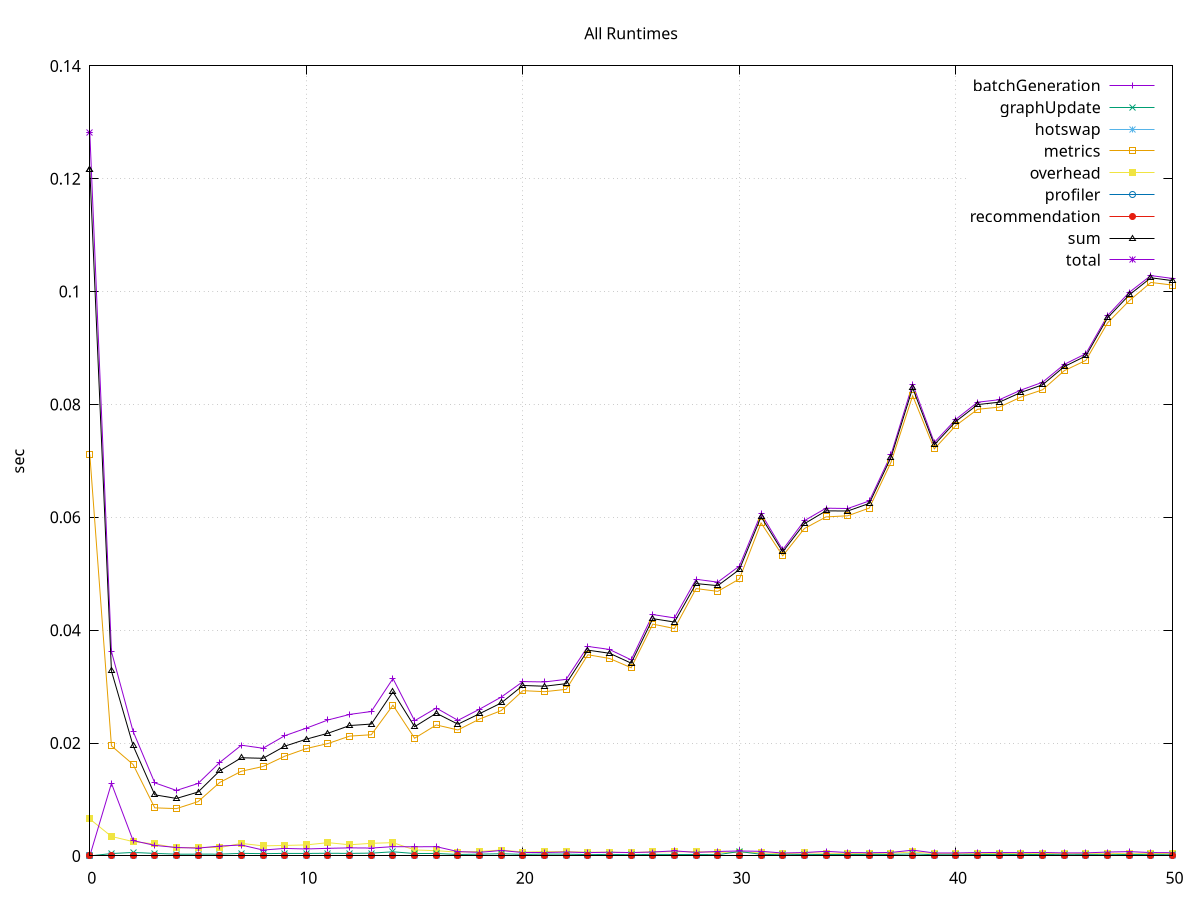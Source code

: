 set terminal png large
set output "data/RANDOM_100_500--BARABASI_ALBERT_GROWTH_10_2--plots/z.runtimes.0.all.png"
set grid
set title "All Runtimes"
set style fill solid border -1
set boxwidth 0.1
set ylabel "sec"
set key top right
plot '-' using ($1 + 0.0):($2 + 0.0) with linespoint lt 9 lw 1 notitle , \
'-' using ($1 + 0.0):($2 + 0.0) with linespoint lt 5 lw 1 notitle , \
'-' using ($1 + 0.0):($2 + 0.0) with linespoint lt 4 lw 1 notitle , \
'-' using ($1 + 0.0):($2 + 0.0) with linespoint lt 2 lw 1 notitle , \
'-' using ($1 + 0.0):($2 + 0.0) with linespoint lt 1 lw 1 notitle , \
'-' using ($1 + 0.0):($2 + 0.0) with linespoint lt 6 lw 1 notitle , \
'-' using ($1 + 0.0):($2 + 0.0) with linespoint lt 3 lw 1 notitle , \
'-' using ($1 + 0.0):($2 + 0.0) with linespoint lt 7 lw 1 notitle , \
'-' using ($1 + 0.0):($2 + 0.0) with linespoint lt 8 lw 1 notitle , \
'-' using ($1 + 0.0):($2 + 0.0) with linespoint lt 1 lw 1 title "batchGeneration" , \
'-' using ($1 + 0.0):($2 + 0.0) with linespoint lt 2 lw 1 title "graphUpdate" , \
'-' using ($1 + 0.0):($2 + 0.0) with linespoint lt 3 lw 1 title "hotswap" , \
'-' using ($1 + 0.0):($2 + 0.0) with linespoint lt 4 lw 1 title "metrics" , \
'-' using ($1 + 0.0):($2 + 0.0) with linespoint lt 5 lw 1 title "overhead" , \
'-' using ($1 + 0.0):($2 + 0.0) with linespoint lt 6 lw 1 title "profiler" , \
'-' using ($1 + 0.0):($2 + 0.0) with linespoint lt 7 lw 1 title "recommendation" , \
'-' using ($1 + 0.0):($2 + 0.0) with linespoint lt 8 lw 1 title "sum" , \
'-' using ($1 + 0.0):($2 + 0.0) with linespoint lt 9 lw 1 title "total"
0	0.128255	0.128255	0.128255	0.128255	0.0	0.0	0.0	0.128255	0.128255
1	0.036219	0.036219	0.036219	0.036219	0.0	0.0	0.0	0.036219	0.036219
2	0.022067	0.022067	0.022067	0.022067	0.0	0.0	0.0	0.022067	0.022067
3	0.01295	0.01295	0.01295	0.01295	0.0	0.0	0.0	0.01295	0.01295
4	0.011603	0.011603	0.011603	0.011603	0.0	0.0	0.0	0.011603	0.011603
5	0.012844	0.012844	0.012844	0.012844	0.0	0.0	0.0	0.012844	0.012844
6	0.016562	0.016562	0.016562	0.016562	0.0	0.0	0.0	0.016562	0.016562
7	0.019617	0.019617	0.019617	0.019617	0.0	0.0	0.0	0.019617	0.019617
8	0.019079	0.019079	0.019079	0.019079	0.0	0.0	0.0	0.019079	0.019079
9	0.0213	0.0213	0.0213	0.0213	0.0	0.0	0.0	0.0213	0.0213
10	0.022646	0.022646	0.022646	0.022646	0.0	0.0	0.0	0.022646	0.022646
11	0.024095	0.024095	0.024095	0.024095	0.0	0.0	0.0	0.024095	0.024095
12	0.025077	0.025077	0.025077	0.025077	0.0	0.0	0.0	0.025077	0.025077
13	0.025599	0.025599	0.025599	0.025599	0.0	0.0	0.0	0.025599	0.025599
14	0.03143	0.03143	0.03143	0.03143	0.0	0.0	0.0	0.03143	0.03143
15	0.023959	0.023959	0.023959	0.023959	0.0	0.0	0.0	0.023959	0.023959
16	0.026207	0.026207	0.026207	0.026207	0.0	0.0	0.0	0.026207	0.026207
17	0.024026	0.024026	0.024026	0.024026	0.0	0.0	0.0	0.024026	0.024026
18	0.026007	0.026007	0.026007	0.026007	0.0	0.0	0.0	0.026007	0.026007
19	0.028152	0.028152	0.028152	0.028152	0.0	0.0	0.0	0.028152	0.028152
20	0.030893	0.030893	0.030893	0.030893	0.0	0.0	0.0	0.030893	0.030893
21	0.03083	0.03083	0.03083	0.03083	0.0	0.0	0.0	0.03083	0.03083
22	0.031293	0.031293	0.031293	0.031293	0.0	0.0	0.0	0.031293	0.031293
23	0.037121	0.037121	0.037121	0.037121	0.0	0.0	0.0	0.037121	0.037121
24	0.036584	0.036584	0.036584	0.036584	0.0	0.0	0.0	0.036584	0.036584
25	0.034737	0.034737	0.034737	0.034737	0.0	0.0	0.0	0.034737	0.034737
26	0.042772	0.042772	0.042772	0.042772	0.0	0.0	0.0	0.042772	0.042772
27	0.042172	0.042172	0.042172	0.042172	0.0	0.0	0.0	0.042172	0.042172
28	0.049016	0.049016	0.049016	0.049016	0.0	0.0	0.0	0.049016	0.049016
29	0.048517	0.048517	0.048517	0.048517	0.0	0.0	0.0	0.048517	0.048517
30	0.051372	0.051372	0.051372	0.051372	0.0	0.0	0.0	0.051372	0.051372
31	0.060676	0.060676	0.060676	0.060676	0.0	0.0	0.0	0.060676	0.060676
32	0.054258	0.054258	0.054258	0.054258	0.0	0.0	0.0	0.054258	0.054258
33	0.059417	0.059417	0.059417	0.059417	0.0	0.0	0.0	0.059417	0.059417
34	0.061622	0.061622	0.061622	0.061622	0.0	0.0	0.0	0.061622	0.061622
35	0.061562	0.061562	0.061562	0.061562	0.0	0.0	0.0	0.061562	0.061562
36	0.062913	0.062913	0.062913	0.062913	0.0	0.0	0.0	0.062913	0.062913
37	0.071096	0.071096	0.071096	0.071096	0.0	0.0	0.0	0.071096	0.071096
38	0.083622	0.083622	0.083622	0.083622	0.0	0.0	0.0	0.083622	0.083622
39	0.073263	0.073263	0.073263	0.073263	0.0	0.0	0.0	0.073263	0.073263
40	0.077387	0.077387	0.077387	0.077387	0.0	0.0	0.0	0.077387	0.077387
41	0.0804	0.0804	0.0804	0.0804	0.0	0.0	0.0	0.0804	0.0804
42	0.080842	0.080842	0.080842	0.080842	0.0	0.0	0.0	0.080842	0.080842
43	0.082554	0.082554	0.082554	0.082554	0.0	0.0	0.0	0.082554	0.082554
44	0.08394	0.08394	0.08394	0.08394	0.0	0.0	0.0	0.08394	0.08394
45	0.087103	0.087103	0.087103	0.087103	0.0	0.0	0.0	0.087103	0.087103
46	0.089009	0.089009	0.089009	0.089009	0.0	0.0	0.0	0.089009	0.089009
47	0.095745	0.095745	0.095745	0.095745	0.0	0.0	0.0	0.095745	0.095745
48	0.099861	0.099861	0.099861	0.099861	0.0	0.0	0.0	0.099861	0.099861
49	0.102843	0.102843	0.102843	0.102843	0.0	0.0	0.0	0.102843	0.102843
50	0.102331	0.102331	0.102331	0.102331	0.0	0.0	0.0	0.102331	0.102331
EOF
0	0.006543	0.006543	0.006543	0.006543	0.0	0.0	0.0	0.006543	0.006543
1	0.003443	0.003443	0.003443	0.003443	0.0	0.0	0.0	0.003443	0.003443
2	0.002531	0.002531	0.002531	0.002531	0.0	0.0	0.0	0.002531	0.002531
3	0.002122	0.002122	0.002122	0.002122	0.0	0.0	0.0	0.002122	0.002122
4	0.001417	0.001417	0.001417	0.001417	0.0	0.0	0.0	0.001417	0.001417
5	0.001524	0.001524	0.001524	0.001524	0.0	0.0	0.0	0.001524	0.001524
6	0.001477	0.001477	0.001477	0.001477	0.0	0.0	0.0	0.001477	0.001477
7	0.002221	0.002221	0.002221	0.002221	0.0	0.0	0.0	0.002221	0.002221
8	0.001779	0.001779	0.001779	0.001779	0.0	0.0	0.0	0.001779	0.001779
9	0.001856	0.001856	0.001856	0.001856	0.0	0.0	0.0	0.001856	0.001856
10	0.001951	0.001951	0.001951	0.001951	0.0	0.0	0.0	0.001951	0.001951
11	0.002352	0.002352	0.002352	0.002352	0.0	0.0	0.0	0.002352	0.002352
12	0.001974	0.001974	0.001974	0.001974	0.0	0.0	0.0	0.001974	0.001974
13	0.002234	0.002234	0.002234	0.002234	0.0	0.0	0.0	0.002234	0.002234
14	0.002354	0.002354	0.002354	0.002354	0.0	0.0	0.0	0.002354	0.002354
15	0.00106	0.00106	0.00106	0.00106	0.0	0.0	0.0	0.00106	0.00106
16	9.21E-4	9.21E-4	9.21E-4	9.21E-4	0.0	0.0	0.0	9.21E-4	9.21E-4
17	6.8E-4	6.8E-4	6.8E-4	6.8E-4	0.0	0.0	0.0	6.8E-4	6.8E-4
18	7.97E-4	7.97E-4	7.97E-4	7.97E-4	0.0	0.0	0.0	7.97E-4	7.97E-4
19	0.001041	0.001041	0.001041	0.001041	0.0	0.0	0.0	0.001041	0.001041
20	6.87E-4	6.87E-4	6.87E-4	6.87E-4	0.0	0.0	0.0	6.87E-4	6.87E-4
21	7.61E-4	7.61E-4	7.61E-4	7.61E-4	0.0	0.0	0.0	7.61E-4	7.61E-4
22	7.67E-4	7.67E-4	7.67E-4	7.67E-4	0.0	0.0	0.0	7.67E-4	7.67E-4
23	6.6E-4	6.6E-4	6.6E-4	6.6E-4	0.0	0.0	0.0	6.6E-4	6.6E-4
24	6.71E-4	6.71E-4	6.71E-4	6.71E-4	0.0	0.0	0.0	6.71E-4	6.71E-4
25	5.77E-4	5.77E-4	5.77E-4	5.77E-4	0.0	0.0	0.0	5.77E-4	5.77E-4
26	7.29E-4	7.29E-4	7.29E-4	7.29E-4	0.0	0.0	0.0	7.29E-4	7.29E-4
27	7.31E-4	7.31E-4	7.31E-4	7.31E-4	0.0	0.0	0.0	7.31E-4	7.31E-4
28	7.55E-4	7.55E-4	7.55E-4	7.55E-4	0.0	0.0	0.0	7.55E-4	7.55E-4
29	6.26E-4	6.26E-4	6.26E-4	6.26E-4	0.0	0.0	0.0	6.26E-4	6.26E-4
30	6.21E-4	6.21E-4	6.21E-4	6.21E-4	0.0	0.0	0.0	6.21E-4	6.21E-4
31	5.7E-4	5.7E-4	5.7E-4	5.7E-4	0.0	0.0	0.0	5.7E-4	5.7E-4
32	3.73E-4	3.73E-4	3.73E-4	3.73E-4	0.0	0.0	0.0	3.73E-4	3.73E-4
33	5.46E-4	5.46E-4	5.46E-4	5.46E-4	0.0	0.0	0.0	5.46E-4	5.46E-4
34	4.74E-4	4.74E-4	4.74E-4	4.74E-4	0.0	0.0	0.0	4.74E-4	4.74E-4
35	4.44E-4	4.44E-4	4.44E-4	4.44E-4	0.0	0.0	0.0	4.44E-4	4.44E-4
36	4.34E-4	4.34E-4	4.34E-4	4.34E-4	0.0	0.0	0.0	4.34E-4	4.34E-4
37	4.76E-4	4.76E-4	4.76E-4	4.76E-4	0.0	0.0	0.0	4.76E-4	4.76E-4
38	6.97E-4	6.97E-4	6.97E-4	6.97E-4	0.0	0.0	0.0	6.97E-4	6.97E-4
39	4.08E-4	4.08E-4	4.08E-4	4.08E-4	0.0	0.0	0.0	4.08E-4	4.08E-4
40	3.83E-4	3.83E-4	3.83E-4	3.83E-4	0.0	0.0	0.0	3.83E-4	3.83E-4
41	4.18E-4	4.18E-4	4.18E-4	4.18E-4	0.0	0.0	0.0	4.18E-4	4.18E-4
42	4.36E-4	4.36E-4	4.36E-4	4.36E-4	0.0	0.0	0.0	4.36E-4	4.36E-4
43	4.16E-4	4.16E-4	4.16E-4	4.16E-4	0.0	0.0	0.0	4.16E-4	4.16E-4
44	4.57E-4	4.57E-4	4.57E-4	4.57E-4	0.0	0.0	0.0	4.57E-4	4.57E-4
45	3.89E-4	3.89E-4	3.89E-4	3.89E-4	0.0	0.0	0.0	3.89E-4	3.89E-4
46	4.12E-4	4.12E-4	4.12E-4	4.12E-4	0.0	0.0	0.0	4.12E-4	4.12E-4
47	3.97E-4	3.97E-4	3.97E-4	3.97E-4	0.0	0.0	0.0	3.97E-4	3.97E-4
48	4.59E-4	4.59E-4	4.59E-4	4.59E-4	0.0	0.0	0.0	4.59E-4	4.59E-4
49	3.93E-4	3.93E-4	3.93E-4	3.93E-4	0.0	0.0	0.0	3.93E-4	3.93E-4
50	3.93E-4	3.93E-4	3.93E-4	3.93E-4	0.0	0.0	0.0	3.93E-4	3.93E-4
EOF
0	0.071183	0.071183	0.071183	0.071183	0.0	0.0	0.0	0.071183	0.071183
1	0.019502	0.019502	0.019502	0.019502	0.0	0.0	0.0	0.019502	0.019502
2	0.016199	0.016199	0.016199	0.016199	0.0	0.0	0.0	0.016199	0.016199
3	0.008521	0.008521	0.008521	0.008521	0.0	0.0	0.0	0.008521	0.008521
4	0.008381	0.008381	0.008381	0.008381	0.0	0.0	0.0	0.008381	0.008381
5	0.009624	0.009624	0.009624	0.009624	0.0	0.0	0.0	0.009624	0.009624
6	0.01302	0.01302	0.01302	0.01302	0.0	0.0	0.0	0.01302	0.01302
7	0.015011	0.015011	0.015011	0.015011	0.0	0.0	0.0	0.015011	0.015011
8	0.015853	0.015853	0.015853	0.015853	0.0	0.0	0.0	0.015853	0.015853
9	0.017665	0.017665	0.017665	0.017665	0.0	0.0	0.0	0.017665	0.017665
10	0.019028	0.019028	0.019028	0.019028	0.0	0.0	0.0	0.019028	0.019028
11	0.019923	0.019923	0.019923	0.019923	0.0	0.0	0.0	0.019923	0.019923
12	0.021232	0.021232	0.021232	0.021232	0.0	0.0	0.0	0.021232	0.021232
13	0.021473	0.021473	0.021473	0.021473	0.0	0.0	0.0	0.021473	0.021473
14	0.026709	0.026709	0.026709	0.026709	0.0	0.0	0.0	0.026709	0.026709
15	0.020854	0.020854	0.020854	0.020854	0.0	0.0	0.0	0.020854	0.020854
16	0.02321	0.02321	0.02321	0.02321	0.0	0.0	0.0	0.02321	0.02321
17	0.022321	0.022321	0.022321	0.022321	0.0	0.0	0.0	0.022321	0.022321
18	0.024266	0.024266	0.024266	0.024266	0.0	0.0	0.0	0.024266	0.024266
19	0.025752	0.025752	0.025752	0.025752	0.0	0.0	0.0	0.025752	0.025752
20	0.029287	0.029287	0.029287	0.029287	0.0	0.0	0.0	0.029287	0.029287
21	0.029104	0.029104	0.029104	0.029104	0.0	0.0	0.0	0.029104	0.029104
22	0.029517	0.029517	0.029517	0.029517	0.0	0.0	0.0	0.029517	0.029517
23	0.035646	0.035646	0.035646	0.035646	0.0	0.0	0.0	0.035646	0.035646
24	0.034991	0.034991	0.034991	0.034991	0.0	0.0	0.0	0.034991	0.034991
25	0.033346	0.033346	0.033346	0.033346	0.0	0.0	0.0	0.033346	0.033346
26	0.041076	0.041076	0.041076	0.041076	0.0	0.0	0.0	0.041076	0.041076
27	0.04029	0.04029	0.04029	0.04029	0.0	0.0	0.0	0.04029	0.04029
28	0.047374	0.047374	0.047374	0.047374	0.0	0.0	0.0	0.047374	0.047374
29	0.046881	0.046881	0.046881	0.046881	0.0	0.0	0.0	0.046881	0.046881
30	0.049089	0.049089	0.049089	0.049089	0.0	0.0	0.0	0.049089	0.049089
31	0.059004	0.059004	0.059004	0.059004	0.0	0.0	0.0	0.059004	0.059004
32	0.053175	0.053175	0.053175	0.053175	0.0	0.0	0.0	0.053175	0.053175
33	0.058014	0.058014	0.058014	0.058014	0.0	0.0	0.0	0.058014	0.058014
34	0.060076	0.060076	0.060076	0.060076	0.0	0.0	0.0	0.060076	0.060076
35	0.060273	0.060273	0.060273	0.060273	0.0	0.0	0.0	0.060273	0.060273
36	0.061651	0.061651	0.061651	0.061651	0.0	0.0	0.0	0.061651	0.061651
37	0.069749	0.069749	0.069749	0.069749	0.0	0.0	0.0	0.069749	0.069749
38	0.08154	0.08154	0.08154	0.08154	0.0	0.0	0.0	0.08154	0.08154
39	0.072124	0.072124	0.072124	0.072124	0.0	0.0	0.0	0.072124	0.072124
40	0.076285	0.076285	0.076285	0.076285	0.0	0.0	0.0	0.076285	0.076285
41	0.079147	0.079147	0.079147	0.079147	0.0	0.0	0.0	0.079147	0.079147
42	0.07953	0.07953	0.07953	0.07953	0.0	0.0	0.0	0.07953	0.07953
43	0.081317	0.081317	0.081317	0.081317	0.0	0.0	0.0	0.081317	0.081317
44	0.082604	0.082604	0.082604	0.082604	0.0	0.0	0.0	0.082604	0.082604
45	0.08598	0.08598	0.08598	0.08598	0.0	0.0	0.0	0.08598	0.08598
46	0.087819	0.087819	0.087819	0.087819	0.0	0.0	0.0	0.087819	0.087819
47	0.094453	0.094453	0.094453	0.094453	0.0	0.0	0.0	0.094453	0.094453
48	0.098377	0.098377	0.098377	0.098377	0.0	0.0	0.0	0.098377	0.098377
49	0.10162	0.10162	0.10162	0.10162	0.0	0.0	0.0	0.10162	0.10162
50	0.101153	0.101153	0.101153	0.101153	0.0	0.0	0.0	0.101153	0.101153
EOF
0	0.0	0.0	0.0	0.0	0.0	0.0	0.0	0.0	0.0
1	4.17E-4	4.17E-4	4.17E-4	4.17E-4	0.0	0.0	0.0	4.17E-4	4.17E-4
2	6.2E-4	6.2E-4	6.2E-4	6.2E-4	0.0	0.0	0.0	6.2E-4	6.2E-4
3	4.44E-4	4.44E-4	4.44E-4	4.44E-4	0.0	0.0	0.0	4.44E-4	4.44E-4
4	3.11E-4	3.11E-4	3.11E-4	3.11E-4	0.0	0.0	0.0	3.11E-4	3.11E-4
5	3.18E-4	3.18E-4	3.18E-4	3.18E-4	0.0	0.0	0.0	3.18E-4	3.18E-4
6	3.16E-4	3.16E-4	3.16E-4	3.16E-4	0.0	0.0	0.0	3.16E-4	3.16E-4
7	4.52E-4	4.52E-4	4.52E-4	4.52E-4	0.0	0.0	0.0	4.52E-4	4.52E-4
8	4.04E-4	4.04E-4	4.04E-4	4.04E-4	0.0	0.0	0.0	4.04E-4	4.04E-4
9	4.49E-4	4.49E-4	4.49E-4	4.49E-4	0.0	0.0	0.0	4.49E-4	4.49E-4
10	4.37E-4	4.37E-4	4.37E-4	4.37E-4	0.0	0.0	0.0	4.37E-4	4.37E-4
11	4.73E-4	4.73E-4	4.73E-4	4.73E-4	0.0	0.0	0.0	4.73E-4	4.73E-4
12	4.46E-4	4.46E-4	4.46E-4	4.46E-4	0.0	0.0	0.0	4.46E-4	4.46E-4
13	4.96E-4	4.96E-4	4.96E-4	4.96E-4	0.0	0.0	0.0	4.96E-4	4.96E-4
14	7.28E-4	7.28E-4	7.28E-4	7.28E-4	0.0	0.0	0.0	7.28E-4	7.28E-4
15	4.25E-4	4.25E-4	4.25E-4	4.25E-4	0.0	0.0	0.0	4.25E-4	4.25E-4
16	4.34E-4	4.34E-4	4.34E-4	4.34E-4	0.0	0.0	0.0	4.34E-4	4.34E-4
17	2.56E-4	2.56E-4	2.56E-4	2.56E-4	0.0	0.0	0.0	2.56E-4	2.56E-4
18	3.12E-4	3.12E-4	3.12E-4	3.12E-4	0.0	0.0	0.0	3.12E-4	3.12E-4
19	3.92E-4	3.92E-4	3.92E-4	3.92E-4	0.0	0.0	0.0	3.92E-4	3.92E-4
20	2.74E-4	2.74E-4	2.74E-4	2.74E-4	0.0	0.0	0.0	2.74E-4	2.74E-4
21	3.2E-4	3.2E-4	3.2E-4	3.2E-4	0.0	0.0	0.0	3.2E-4	3.2E-4
22	3.16E-4	3.16E-4	3.16E-4	3.16E-4	0.0	0.0	0.0	3.16E-4	3.16E-4
23	2.29E-4	2.29E-4	2.29E-4	2.29E-4	0.0	0.0	0.0	2.29E-4	2.29E-4
24	2.71E-4	2.71E-4	2.71E-4	2.71E-4	0.0	0.0	0.0	2.71E-4	2.71E-4
25	2.17E-4	2.17E-4	2.17E-4	2.17E-4	0.0	0.0	0.0	2.17E-4	2.17E-4
26	2.75E-4	2.75E-4	2.75E-4	2.75E-4	0.0	0.0	0.0	2.75E-4	2.75E-4
27	2.6E-4	2.6E-4	2.6E-4	2.6E-4	0.0	0.0	0.0	2.6E-4	2.6E-4
28	2.6E-4	2.6E-4	2.6E-4	2.6E-4	0.0	0.0	0.0	2.6E-4	2.6E-4
29	2.19E-4	2.19E-4	2.19E-4	2.19E-4	0.0	0.0	0.0	2.19E-4	2.19E-4
30	7.84E-4	7.84E-4	7.84E-4	7.84E-4	0.0	0.0	0.0	7.84E-4	7.84E-4
31	2.87E-4	2.87E-4	2.87E-4	2.87E-4	0.0	0.0	0.0	2.87E-4	2.87E-4
32	1.96E-4	1.96E-4	1.96E-4	1.96E-4	0.0	0.0	0.0	1.96E-4	1.96E-4
33	2.6E-4	2.6E-4	2.6E-4	2.6E-4	0.0	0.0	0.0	2.6E-4	2.6E-4
34	2.53E-4	2.53E-4	2.53E-4	2.53E-4	0.0	0.0	0.0	2.53E-4	2.53E-4
35	2.48E-4	2.48E-4	2.48E-4	2.48E-4	0.0	0.0	0.0	2.48E-4	2.48E-4
36	2.61E-4	2.61E-4	2.61E-4	2.61E-4	0.0	0.0	0.0	2.61E-4	2.61E-4
37	2.56E-4	2.56E-4	2.56E-4	2.56E-4	0.0	0.0	0.0	2.56E-4	2.56E-4
38	3.63E-4	3.63E-4	3.63E-4	3.63E-4	0.0	0.0	0.0	3.63E-4	3.63E-4
39	2.06E-4	2.06E-4	2.06E-4	2.06E-4	0.0	0.0	0.0	2.06E-4	2.06E-4
40	1.97E-4	1.97E-4	1.97E-4	1.97E-4	0.0	0.0	0.0	1.97E-4	1.97E-4
41	2.35E-4	2.35E-4	2.35E-4	2.35E-4	0.0	0.0	0.0	2.35E-4	2.35E-4
42	2.75E-4	2.75E-4	2.75E-4	2.75E-4	0.0	0.0	0.0	2.75E-4	2.75E-4
43	2.36E-4	2.36E-4	2.36E-4	2.36E-4	0.0	0.0	0.0	2.36E-4	2.36E-4
44	2.64E-4	2.64E-4	2.64E-4	2.64E-4	0.0	0.0	0.0	2.64E-4	2.64E-4
45	2.08E-4	2.08E-4	2.08E-4	2.08E-4	0.0	0.0	0.0	2.08E-4	2.08E-4
46	2.36E-4	2.36E-4	2.36E-4	2.36E-4	0.0	0.0	0.0	2.36E-4	2.36E-4
47	2.12E-4	2.12E-4	2.12E-4	2.12E-4	0.0	0.0	0.0	2.12E-4	2.12E-4
48	2.64E-4	2.64E-4	2.64E-4	2.64E-4	0.0	0.0	0.0	2.64E-4	2.64E-4
49	2.35E-4	2.35E-4	2.35E-4	2.35E-4	0.0	0.0	0.0	2.35E-4	2.35E-4
50	2.14E-4	2.14E-4	2.14E-4	2.14E-4	0.0	0.0	0.0	2.14E-4	2.14E-4
EOF
0	0.0	0.0	0.0	0.0	0.0	0.0	0.0	0.0	0.0
1	0.012857	0.012857	0.012857	0.012857	0.0	0.0	0.0	0.012857	0.012857
2	0.002717	0.002717	0.002717	0.002717	0.0	0.0	0.0	0.002717	0.002717
3	0.001863	0.001863	0.001863	0.001863	0.0	0.0	0.0	0.001863	0.001863
4	0.001494	0.001494	0.001494	0.001494	0.0	0.0	0.0	0.001494	0.001494
5	0.001378	0.001378	0.001378	0.001378	0.0	0.0	0.0	0.001378	0.001378
6	0.001749	0.001749	0.001749	0.001749	0.0	0.0	0.0	0.001749	0.001749
7	0.001933	0.001933	0.001933	0.001933	0.0	0.0	0.0	0.001933	0.001933
8	0.001043	0.001043	0.001043	0.001043	0.0	0.0	0.0	0.001043	0.001043
9	0.00133	0.00133	0.00133	0.00133	0.0	0.0	0.0	0.00133	0.00133
10	0.00123	0.00123	0.00123	0.00123	0.0	0.0	0.0	0.00123	0.00123
11	0.001347	0.001347	0.001347	0.001347	0.0	0.0	0.0	0.001347	0.001347
12	0.001425	0.001425	0.001425	0.001425	0.0	0.0	0.0	0.001425	0.001425
13	0.001396	0.001396	0.001396	0.001396	0.0	0.0	0.0	0.001396	0.001396
14	0.001639	0.001639	0.001639	0.001639	0.0	0.0	0.0	0.001639	0.001639
15	0.00162	0.00162	0.00162	0.00162	0.0	0.0	0.0	0.00162	0.00162
16	0.001642	0.001642	0.001642	0.001642	0.0	0.0	0.0	0.001642	0.001642
17	7.69E-4	7.69E-4	7.69E-4	7.69E-4	0.0	0.0	0.0	7.69E-4	7.69E-4
18	6.32E-4	6.32E-4	6.32E-4	6.32E-4	0.0	0.0	0.0	6.32E-4	6.32E-4
19	9.67E-4	9.67E-4	9.67E-4	9.67E-4	0.0	0.0	0.0	9.67E-4	9.67E-4
20	6.45E-4	6.45E-4	6.45E-4	6.45E-4	0.0	0.0	0.0	6.45E-4	6.45E-4
21	6.45E-4	6.45E-4	6.45E-4	6.45E-4	0.0	0.0	0.0	6.45E-4	6.45E-4
22	6.93E-4	6.93E-4	6.93E-4	6.93E-4	0.0	0.0	0.0	6.93E-4	6.93E-4
23	5.86E-4	5.86E-4	5.86E-4	5.86E-4	0.0	0.0	0.0	5.86E-4	5.86E-4
24	6.51E-4	6.51E-4	6.51E-4	6.51E-4	0.0	0.0	0.0	6.51E-4	6.51E-4
25	5.97E-4	5.97E-4	5.97E-4	5.97E-4	0.0	0.0	0.0	5.97E-4	5.97E-4
26	6.92E-4	6.92E-4	6.92E-4	6.92E-4	0.0	0.0	0.0	6.92E-4	6.92E-4
27	8.91E-4	8.91E-4	8.91E-4	8.91E-4	0.0	0.0	0.0	8.91E-4	8.91E-4
28	6.27E-4	6.27E-4	6.27E-4	6.27E-4	0.0	0.0	0.0	6.27E-4	6.27E-4
29	7.91E-4	7.91E-4	7.91E-4	7.91E-4	0.0	0.0	0.0	7.91E-4	7.91E-4
30	8.78E-4	8.78E-4	8.78E-4	8.78E-4	0.0	0.0	0.0	8.78E-4	8.78E-4
31	8.15E-4	8.15E-4	8.15E-4	8.15E-4	0.0	0.0	0.0	8.15E-4	8.15E-4
32	5.14E-4	5.14E-4	5.14E-4	5.14E-4	0.0	0.0	0.0	5.14E-4	5.14E-4
33	5.97E-4	5.97E-4	5.97E-4	5.97E-4	0.0	0.0	0.0	5.97E-4	5.97E-4
34	8.19E-4	8.19E-4	8.19E-4	8.19E-4	0.0	0.0	0.0	8.19E-4	8.19E-4
35	5.97E-4	5.97E-4	5.97E-4	5.97E-4	0.0	0.0	0.0	5.97E-4	5.97E-4
36	5.67E-4	5.67E-4	5.67E-4	5.67E-4	0.0	0.0	0.0	5.67E-4	5.67E-4
37	6.15E-4	6.15E-4	6.15E-4	6.15E-4	0.0	0.0	0.0	6.15E-4	6.15E-4
38	0.001022	0.001022	0.001022	0.001022	0.0	0.0	0.0	0.001022	0.001022
39	5.25E-4	5.25E-4	5.25E-4	5.25E-4	0.0	0.0	0.0	5.25E-4	5.25E-4
40	5.22E-4	5.22E-4	5.22E-4	5.22E-4	0.0	0.0	0.0	5.22E-4	5.22E-4
41	6.0E-4	6.0E-4	6.0E-4	6.0E-4	0.0	0.0	0.0	6.0E-4	6.0E-4
42	6.01E-4	6.01E-4	6.01E-4	6.01E-4	0.0	0.0	0.0	6.01E-4	6.01E-4
43	5.85E-4	5.85E-4	5.85E-4	5.85E-4	0.0	0.0	0.0	5.85E-4	5.85E-4
44	6.15E-4	6.15E-4	6.15E-4	6.15E-4	0.0	0.0	0.0	6.15E-4	6.15E-4
45	5.26E-4	5.26E-4	5.26E-4	5.26E-4	0.0	0.0	0.0	5.26E-4	5.26E-4
46	5.42E-4	5.42E-4	5.42E-4	5.42E-4	0.0	0.0	0.0	5.42E-4	5.42E-4
47	6.83E-4	6.83E-4	6.83E-4	6.83E-4	0.0	0.0	0.0	6.83E-4	6.83E-4
48	7.61E-4	7.61E-4	7.61E-4	7.61E-4	0.0	0.0	0.0	7.61E-4	7.61E-4
49	5.95E-4	5.95E-4	5.95E-4	5.95E-4	0.0	0.0	0.0	5.95E-4	5.95E-4
50	5.71E-4	5.71E-4	5.71E-4	5.71E-4	0.0	0.0	0.0	5.71E-4	5.71E-4
EOF
0	0.0	0.0	0.0	0.0	0.0	0.0	0.0	0.0	0.0
1	0.0	0.0	0.0	0.0	0.0	0.0	0.0	0.0	0.0
2	0.0	0.0	0.0	0.0	0.0	0.0	0.0	0.0	0.0
3	0.0	0.0	0.0	0.0	0.0	0.0	0.0	0.0	0.0
4	0.0	0.0	0.0	0.0	0.0	0.0	0.0	0.0	0.0
5	0.0	0.0	0.0	0.0	0.0	0.0	0.0	0.0	0.0
6	0.0	0.0	0.0	0.0	0.0	0.0	0.0	0.0	0.0
7	0.0	0.0	0.0	0.0	0.0	0.0	0.0	0.0	0.0
8	0.0	0.0	0.0	0.0	0.0	0.0	0.0	0.0	0.0
9	0.0	0.0	0.0	0.0	0.0	0.0	0.0	0.0	0.0
10	0.0	0.0	0.0	0.0	0.0	0.0	0.0	0.0	0.0
11	0.0	0.0	0.0	0.0	0.0	0.0	0.0	0.0	0.0
12	0.0	0.0	0.0	0.0	0.0	0.0	0.0	0.0	0.0
13	0.0	0.0	0.0	0.0	0.0	0.0	0.0	0.0	0.0
14	0.0	0.0	0.0	0.0	0.0	0.0	0.0	0.0	0.0
15	0.0	0.0	0.0	0.0	0.0	0.0	0.0	0.0	0.0
16	0.0	0.0	0.0	0.0	0.0	0.0	0.0	0.0	0.0
17	0.0	0.0	0.0	0.0	0.0	0.0	0.0	0.0	0.0
18	0.0	0.0	0.0	0.0	0.0	0.0	0.0	0.0	0.0
19	0.0	0.0	0.0	0.0	0.0	0.0	0.0	0.0	0.0
20	0.0	0.0	0.0	0.0	0.0	0.0	0.0	0.0	0.0
21	0.0	0.0	0.0	0.0	0.0	0.0	0.0	0.0	0.0
22	0.0	0.0	0.0	0.0	0.0	0.0	0.0	0.0	0.0
23	0.0	0.0	0.0	0.0	0.0	0.0	0.0	0.0	0.0
24	0.0	0.0	0.0	0.0	0.0	0.0	0.0	0.0	0.0
25	0.0	0.0	0.0	0.0	0.0	0.0	0.0	0.0	0.0
26	0.0	0.0	0.0	0.0	0.0	0.0	0.0	0.0	0.0
27	0.0	0.0	0.0	0.0	0.0	0.0	0.0	0.0	0.0
28	0.0	0.0	0.0	0.0	0.0	0.0	0.0	0.0	0.0
29	0.0	0.0	0.0	0.0	0.0	0.0	0.0	0.0	0.0
30	0.0	0.0	0.0	0.0	0.0	0.0	0.0	0.0	0.0
31	0.0	0.0	0.0	0.0	0.0	0.0	0.0	0.0	0.0
32	0.0	0.0	0.0	0.0	0.0	0.0	0.0	0.0	0.0
33	0.0	0.0	0.0	0.0	0.0	0.0	0.0	0.0	0.0
34	0.0	0.0	0.0	0.0	0.0	0.0	0.0	0.0	0.0
35	0.0	0.0	0.0	0.0	0.0	0.0	0.0	0.0	0.0
36	0.0	0.0	0.0	0.0	0.0	0.0	0.0	0.0	0.0
37	0.0	0.0	0.0	0.0	0.0	0.0	0.0	0.0	0.0
38	0.0	0.0	0.0	0.0	0.0	0.0	0.0	0.0	0.0
39	0.0	0.0	0.0	0.0	0.0	0.0	0.0	0.0	0.0
40	0.0	0.0	0.0	0.0	0.0	0.0	0.0	0.0	0.0
41	0.0	0.0	0.0	0.0	0.0	0.0	0.0	0.0	0.0
42	0.0	0.0	0.0	0.0	0.0	0.0	0.0	0.0	0.0
43	0.0	0.0	0.0	0.0	0.0	0.0	0.0	0.0	0.0
44	0.0	0.0	0.0	0.0	0.0	0.0	0.0	0.0	0.0
45	0.0	0.0	0.0	0.0	0.0	0.0	0.0	0.0	0.0
46	0.0	0.0	0.0	0.0	0.0	0.0	0.0	0.0	0.0
47	0.0	0.0	0.0	0.0	0.0	0.0	0.0	0.0	0.0
48	0.0	0.0	0.0	0.0	0.0	0.0	0.0	0.0	0.0
49	0.0	0.0	0.0	0.0	0.0	0.0	0.0	0.0	0.0
50	0.0	0.0	0.0	0.0	0.0	0.0	0.0	0.0	0.0
EOF
0	0.0	0.0	0.0	0.0	0.0	0.0	0.0	0.0	0.0
1	0.0	0.0	0.0	0.0	0.0	0.0	0.0	0.0	0.0
2	0.0	0.0	0.0	0.0	0.0	0.0	0.0	0.0	0.0
3	0.0	0.0	0.0	0.0	0.0	0.0	0.0	0.0	0.0
4	0.0	0.0	0.0	0.0	0.0	0.0	0.0	0.0	0.0
5	0.0	0.0	0.0	0.0	0.0	0.0	0.0	0.0	0.0
6	0.0	0.0	0.0	0.0	0.0	0.0	0.0	0.0	0.0
7	0.0	0.0	0.0	0.0	0.0	0.0	0.0	0.0	0.0
8	0.0	0.0	0.0	0.0	0.0	0.0	0.0	0.0	0.0
9	0.0	0.0	0.0	0.0	0.0	0.0	0.0	0.0	0.0
10	0.0	0.0	0.0	0.0	0.0	0.0	0.0	0.0	0.0
11	0.0	0.0	0.0	0.0	0.0	0.0	0.0	0.0	0.0
12	0.0	0.0	0.0	0.0	0.0	0.0	0.0	0.0	0.0
13	0.0	0.0	0.0	0.0	0.0	0.0	0.0	0.0	0.0
14	0.0	0.0	0.0	0.0	0.0	0.0	0.0	0.0	0.0
15	0.0	0.0	0.0	0.0	0.0	0.0	0.0	0.0	0.0
16	0.0	0.0	0.0	0.0	0.0	0.0	0.0	0.0	0.0
17	0.0	0.0	0.0	0.0	0.0	0.0	0.0	0.0	0.0
18	0.0	0.0	0.0	0.0	0.0	0.0	0.0	0.0	0.0
19	0.0	0.0	0.0	0.0	0.0	0.0	0.0	0.0	0.0
20	0.0	0.0	0.0	0.0	0.0	0.0	0.0	0.0	0.0
21	0.0	0.0	0.0	0.0	0.0	0.0	0.0	0.0	0.0
22	0.0	0.0	0.0	0.0	0.0	0.0	0.0	0.0	0.0
23	0.0	0.0	0.0	0.0	0.0	0.0	0.0	0.0	0.0
24	0.0	0.0	0.0	0.0	0.0	0.0	0.0	0.0	0.0
25	0.0	0.0	0.0	0.0	0.0	0.0	0.0	0.0	0.0
26	0.0	0.0	0.0	0.0	0.0	0.0	0.0	0.0	0.0
27	0.0	0.0	0.0	0.0	0.0	0.0	0.0	0.0	0.0
28	0.0	0.0	0.0	0.0	0.0	0.0	0.0	0.0	0.0
29	0.0	0.0	0.0	0.0	0.0	0.0	0.0	0.0	0.0
30	0.0	0.0	0.0	0.0	0.0	0.0	0.0	0.0	0.0
31	0.0	0.0	0.0	0.0	0.0	0.0	0.0	0.0	0.0
32	0.0	0.0	0.0	0.0	0.0	0.0	0.0	0.0	0.0
33	0.0	0.0	0.0	0.0	0.0	0.0	0.0	0.0	0.0
34	0.0	0.0	0.0	0.0	0.0	0.0	0.0	0.0	0.0
35	0.0	0.0	0.0	0.0	0.0	0.0	0.0	0.0	0.0
36	0.0	0.0	0.0	0.0	0.0	0.0	0.0	0.0	0.0
37	0.0	0.0	0.0	0.0	0.0	0.0	0.0	0.0	0.0
38	0.0	0.0	0.0	0.0	0.0	0.0	0.0	0.0	0.0
39	0.0	0.0	0.0	0.0	0.0	0.0	0.0	0.0	0.0
40	0.0	0.0	0.0	0.0	0.0	0.0	0.0	0.0	0.0
41	0.0	0.0	0.0	0.0	0.0	0.0	0.0	0.0	0.0
42	0.0	0.0	0.0	0.0	0.0	0.0	0.0	0.0	0.0
43	0.0	0.0	0.0	0.0	0.0	0.0	0.0	0.0	0.0
44	0.0	0.0	0.0	0.0	0.0	0.0	0.0	0.0	0.0
45	0.0	0.0	0.0	0.0	0.0	0.0	0.0	0.0	0.0
46	0.0	0.0	0.0	0.0	0.0	0.0	0.0	0.0	0.0
47	0.0	0.0	0.0	0.0	0.0	0.0	0.0	0.0	0.0
48	0.0	0.0	0.0	0.0	0.0	0.0	0.0	0.0	0.0
49	0.0	0.0	0.0	0.0	0.0	0.0	0.0	0.0	0.0
50	0.0	0.0	0.0	0.0	0.0	0.0	0.0	0.0	0.0
EOF
0	0.0	0.0	0.0	0.0	0.0	0.0	0.0	0.0	0.0
1	0.0	0.0	0.0	0.0	0.0	0.0	0.0	0.0	0.0
2	0.0	0.0	0.0	0.0	0.0	0.0	0.0	0.0	0.0
3	0.0	0.0	0.0	0.0	0.0	0.0	0.0	0.0	0.0
4	0.0	0.0	0.0	0.0	0.0	0.0	0.0	0.0	0.0
5	0.0	0.0	0.0	0.0	0.0	0.0	0.0	0.0	0.0
6	0.0	0.0	0.0	0.0	0.0	0.0	0.0	0.0	0.0
7	0.0	0.0	0.0	0.0	0.0	0.0	0.0	0.0	0.0
8	0.0	0.0	0.0	0.0	0.0	0.0	0.0	0.0	0.0
9	0.0	0.0	0.0	0.0	0.0	0.0	0.0	0.0	0.0
10	0.0	0.0	0.0	0.0	0.0	0.0	0.0	0.0	0.0
11	0.0	0.0	0.0	0.0	0.0	0.0	0.0	0.0	0.0
12	0.0	0.0	0.0	0.0	0.0	0.0	0.0	0.0	0.0
13	0.0	0.0	0.0	0.0	0.0	0.0	0.0	0.0	0.0
14	0.0	0.0	0.0	0.0	0.0	0.0	0.0	0.0	0.0
15	0.0	0.0	0.0	0.0	0.0	0.0	0.0	0.0	0.0
16	0.0	0.0	0.0	0.0	0.0	0.0	0.0	0.0	0.0
17	0.0	0.0	0.0	0.0	0.0	0.0	0.0	0.0	0.0
18	0.0	0.0	0.0	0.0	0.0	0.0	0.0	0.0	0.0
19	0.0	0.0	0.0	0.0	0.0	0.0	0.0	0.0	0.0
20	0.0	0.0	0.0	0.0	0.0	0.0	0.0	0.0	0.0
21	0.0	0.0	0.0	0.0	0.0	0.0	0.0	0.0	0.0
22	0.0	0.0	0.0	0.0	0.0	0.0	0.0	0.0	0.0
23	0.0	0.0	0.0	0.0	0.0	0.0	0.0	0.0	0.0
24	0.0	0.0	0.0	0.0	0.0	0.0	0.0	0.0	0.0
25	0.0	0.0	0.0	0.0	0.0	0.0	0.0	0.0	0.0
26	0.0	0.0	0.0	0.0	0.0	0.0	0.0	0.0	0.0
27	0.0	0.0	0.0	0.0	0.0	0.0	0.0	0.0	0.0
28	0.0	0.0	0.0	0.0	0.0	0.0	0.0	0.0	0.0
29	0.0	0.0	0.0	0.0	0.0	0.0	0.0	0.0	0.0
30	0.0	0.0	0.0	0.0	0.0	0.0	0.0	0.0	0.0
31	0.0	0.0	0.0	0.0	0.0	0.0	0.0	0.0	0.0
32	0.0	0.0	0.0	0.0	0.0	0.0	0.0	0.0	0.0
33	0.0	0.0	0.0	0.0	0.0	0.0	0.0	0.0	0.0
34	0.0	0.0	0.0	0.0	0.0	0.0	0.0	0.0	0.0
35	0.0	0.0	0.0	0.0	0.0	0.0	0.0	0.0	0.0
36	0.0	0.0	0.0	0.0	0.0	0.0	0.0	0.0	0.0
37	0.0	0.0	0.0	0.0	0.0	0.0	0.0	0.0	0.0
38	0.0	0.0	0.0	0.0	0.0	0.0	0.0	0.0	0.0
39	0.0	0.0	0.0	0.0	0.0	0.0	0.0	0.0	0.0
40	0.0	0.0	0.0	0.0	0.0	0.0	0.0	0.0	0.0
41	0.0	0.0	0.0	0.0	0.0	0.0	0.0	0.0	0.0
42	0.0	0.0	0.0	0.0	0.0	0.0	0.0	0.0	0.0
43	0.0	0.0	0.0	0.0	0.0	0.0	0.0	0.0	0.0
44	0.0	0.0	0.0	0.0	0.0	0.0	0.0	0.0	0.0
45	0.0	0.0	0.0	0.0	0.0	0.0	0.0	0.0	0.0
46	0.0	0.0	0.0	0.0	0.0	0.0	0.0	0.0	0.0
47	0.0	0.0	0.0	0.0	0.0	0.0	0.0	0.0	0.0
48	0.0	0.0	0.0	0.0	0.0	0.0	0.0	0.0	0.0
49	0.0	0.0	0.0	0.0	0.0	0.0	0.0	0.0	0.0
50	0.0	0.0	0.0	0.0	0.0	0.0	0.0	0.0	0.0
EOF
0	0.121712	0.121712	0.121712	0.121712	0.0	0.0	0.0	0.121712	0.121712
1	0.032776	0.032776	0.032776	0.032776	0.0	0.0	0.0	0.032776	0.032776
2	0.019536	0.019536	0.019536	0.019536	0.0	0.0	0.0	0.019536	0.019536
3	0.010828	0.010828	0.010828	0.010828	0.0	0.0	0.0	0.010828	0.010828
4	0.010186	0.010186	0.010186	0.010186	0.0	0.0	0.0	0.010186	0.010186
5	0.01132	0.01132	0.01132	0.01132	0.0	0.0	0.0	0.01132	0.01132
6	0.015085	0.015085	0.015085	0.015085	0.0	0.0	0.0	0.015085	0.015085
7	0.017396	0.017396	0.017396	0.017396	0.0	0.0	0.0	0.017396	0.017396
8	0.0173	0.0173	0.0173	0.0173	0.0	0.0	0.0	0.0173	0.0173
9	0.019444	0.019444	0.019444	0.019444	0.0	0.0	0.0	0.019444	0.019444
10	0.020695	0.020695	0.020695	0.020695	0.0	0.0	0.0	0.020695	0.020695
11	0.021743	0.021743	0.021743	0.021743	0.0	0.0	0.0	0.021743	0.021743
12	0.023103	0.023103	0.023103	0.023103	0.0	0.0	0.0	0.023103	0.023103
13	0.023365	0.023365	0.023365	0.023365	0.0	0.0	0.0	0.023365	0.023365
14	0.029076	0.029076	0.029076	0.029076	0.0	0.0	0.0	0.029076	0.029076
15	0.022899	0.022899	0.022899	0.022899	0.0	0.0	0.0	0.022899	0.022899
16	0.025286	0.025286	0.025286	0.025286	0.0	0.0	0.0	0.025286	0.025286
17	0.023346	0.023346	0.023346	0.023346	0.0	0.0	0.0	0.023346	0.023346
18	0.02521	0.02521	0.02521	0.02521	0.0	0.0	0.0	0.02521	0.02521
19	0.027111	0.027111	0.027111	0.027111	0.0	0.0	0.0	0.027111	0.027111
20	0.030206	0.030206	0.030206	0.030206	0.0	0.0	0.0	0.030206	0.030206
21	0.030069	0.030069	0.030069	0.030069	0.0	0.0	0.0	0.030069	0.030069
22	0.030526	0.030526	0.030526	0.030526	0.0	0.0	0.0	0.030526	0.030526
23	0.036461	0.036461	0.036461	0.036461	0.0	0.0	0.0	0.036461	0.036461
24	0.035913	0.035913	0.035913	0.035913	0.0	0.0	0.0	0.035913	0.035913
25	0.03416	0.03416	0.03416	0.03416	0.0	0.0	0.0	0.03416	0.03416
26	0.042043	0.042043	0.042043	0.042043	0.0	0.0	0.0	0.042043	0.042043
27	0.041441	0.041441	0.041441	0.041441	0.0	0.0	0.0	0.041441	0.041441
28	0.048261	0.048261	0.048261	0.048261	0.0	0.0	0.0	0.048261	0.048261
29	0.047891	0.047891	0.047891	0.047891	0.0	0.0	0.0	0.047891	0.047891
30	0.050751	0.050751	0.050751	0.050751	0.0	0.0	0.0	0.050751	0.050751
31	0.060106	0.060106	0.060106	0.060106	0.0	0.0	0.0	0.060106	0.060106
32	0.053885	0.053885	0.053885	0.053885	0.0	0.0	0.0	0.053885	0.053885
33	0.058871	0.058871	0.058871	0.058871	0.0	0.0	0.0	0.058871	0.058871
34	0.061148	0.061148	0.061148	0.061148	0.0	0.0	0.0	0.061148	0.061148
35	0.061118	0.061118	0.061118	0.061118	0.0	0.0	0.0	0.061118	0.061118
36	0.062479	0.062479	0.062479	0.062479	0.0	0.0	0.0	0.062479	0.062479
37	0.07062	0.07062	0.07062	0.07062	0.0	0.0	0.0	0.07062	0.07062
38	0.082925	0.082925	0.082925	0.082925	0.0	0.0	0.0	0.082925	0.082925
39	0.072855	0.072855	0.072855	0.072855	0.0	0.0	0.0	0.072855	0.072855
40	0.077004	0.077004	0.077004	0.077004	0.0	0.0	0.0	0.077004	0.077004
41	0.079982	0.079982	0.079982	0.079982	0.0	0.0	0.0	0.079982	0.079982
42	0.080406	0.080406	0.080406	0.080406	0.0	0.0	0.0	0.080406	0.080406
43	0.082138	0.082138	0.082138	0.082138	0.0	0.0	0.0	0.082138	0.082138
44	0.083483	0.083483	0.083483	0.083483	0.0	0.0	0.0	0.083483	0.083483
45	0.086714	0.086714	0.086714	0.086714	0.0	0.0	0.0	0.086714	0.086714
46	0.088597	0.088597	0.088597	0.088597	0.0	0.0	0.0	0.088597	0.088597
47	0.095348	0.095348	0.095348	0.095348	0.0	0.0	0.0	0.095348	0.095348
48	0.099402	0.099402	0.099402	0.099402	0.0	0.0	0.0	0.099402	0.099402
49	0.10245	0.10245	0.10245	0.10245	0.0	0.0	0.0	0.10245	0.10245
50	0.101938	0.101938	0.101938	0.101938	0.0	0.0	0.0	0.101938	0.101938
EOF
0	0.0	0.0	0.0	0.0	0.0	0.0	0.0	0.0	0.0
EOF
0	0.0	0.0	0.0	0.0	0.0	0.0	0.0	0.0	0.0
EOF
0	0.0	0.0	0.0	0.0	0.0	0.0	0.0	0.0	0.0
EOF
0	0.071183	0.071183	0.071183	0.071183	0.0	0.0	0.0	0.071183	0.071183
EOF
0	0.006543	0.006543	0.006543	0.006543	0.0	0.0	0.0	0.006543	0.006543
EOF
0	0.0	0.0	0.0	0.0	0.0	0.0	0.0	0.0	0.0
EOF
0	0.0	0.0	0.0	0.0	0.0	0.0	0.0	0.0	0.0
EOF
0	0.121712	0.121712	0.121712	0.121712	0.0	0.0	0.0	0.121712	0.121712
EOF
0	0.128255	0.128255	0.128255	0.128255	0.0	0.0	0.0	0.128255	0.128255
EOF
